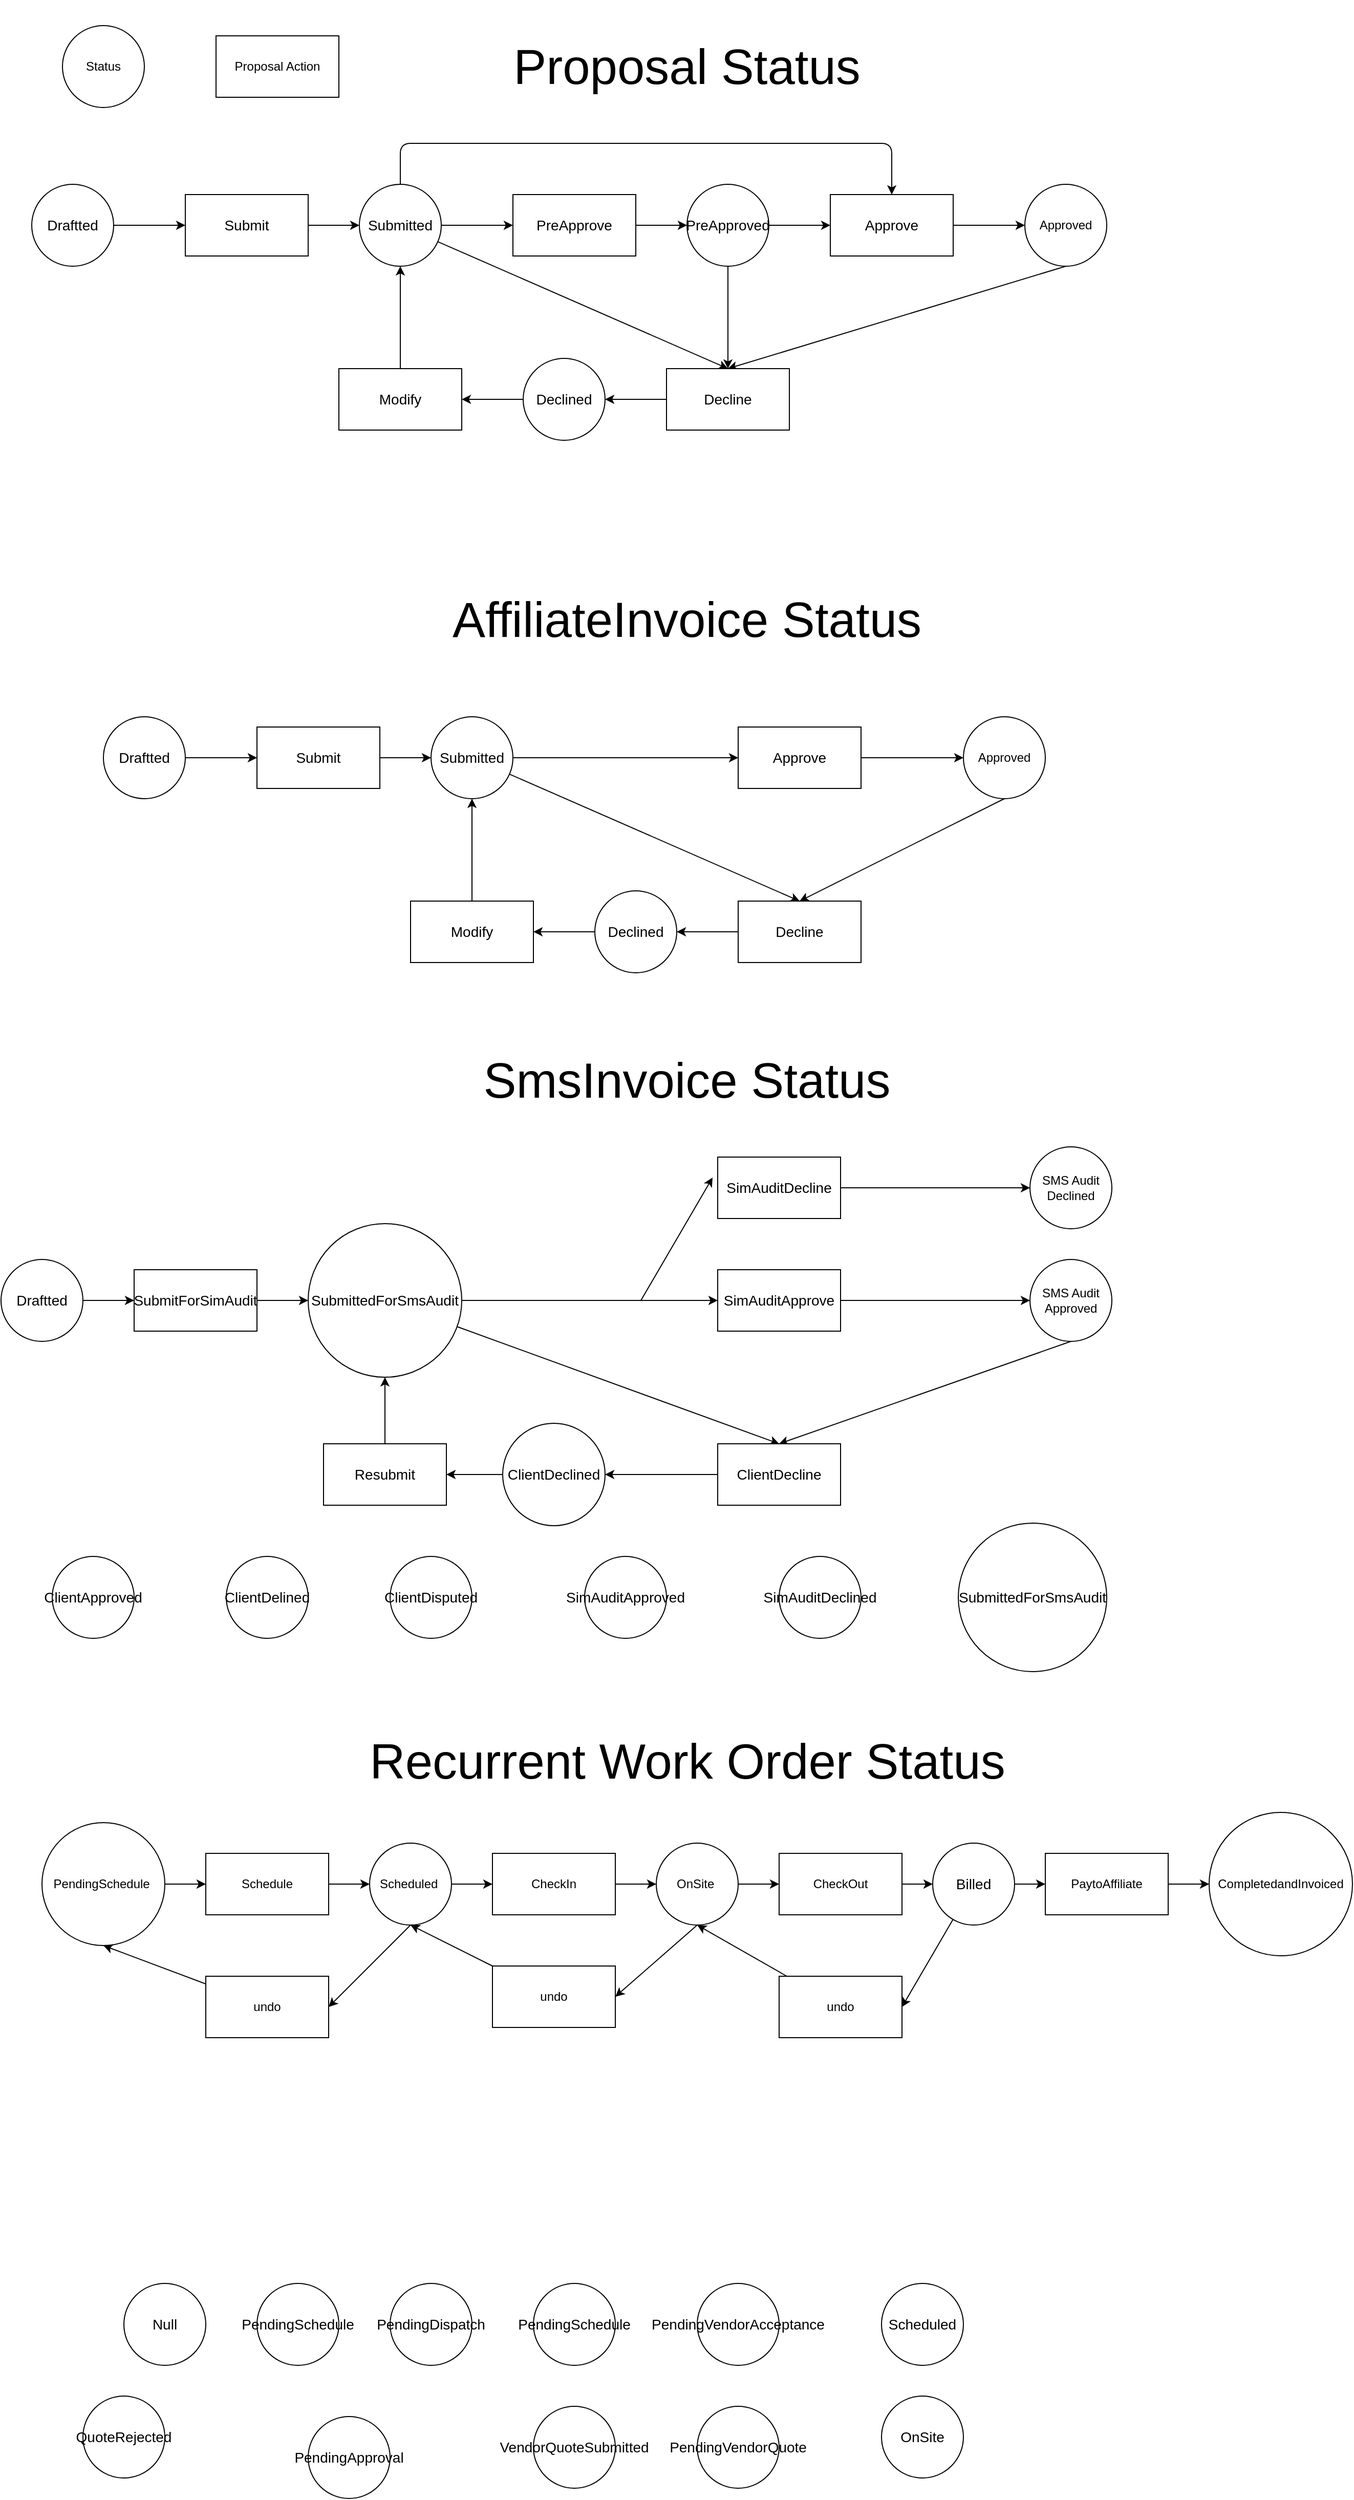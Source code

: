 <mxfile>
    <diagram id="3gBDNnQNLf6MVij4jYHM" name="Page-1">
        <mxGraphModel dx="1374" dy="790" grid="1" gridSize="10" guides="1" tooltips="1" connect="1" arrows="1" fold="1" page="1" pageScale="1" pageWidth="1100" pageHeight="850" math="0" shadow="0">
            <root>
                <mxCell id="0"/>
                <mxCell id="1" parent="0"/>
                <mxCell id="2" value="&lt;font style=&quot;font-size: 48px&quot;&gt;Proposal Status&lt;/font&gt;" style="text;html=1;strokeColor=none;fillColor=none;align=center;verticalAlign=middle;whiteSpace=wrap;rounded=0;" parent="1" vertex="1">
                    <mxGeometry x="470" y="40" width="400" height="130" as="geometry"/>
                </mxCell>
                <mxCell id="3" value="Status" style="ellipse;whiteSpace=wrap;html=1;aspect=fixed;" parent="1" vertex="1">
                    <mxGeometry x="60" y="65" width="80" height="80" as="geometry"/>
                </mxCell>
                <mxCell id="4" value="Proposal Action" style="rounded=0;whiteSpace=wrap;html=1;" parent="1" vertex="1">
                    <mxGeometry x="210" y="75" width="120" height="60" as="geometry"/>
                </mxCell>
                <mxCell id="18" style="edgeStyle=none;html=1;entryX=0;entryY=0.5;entryDx=0;entryDy=0;" parent="1" source="5" target="6" edge="1">
                    <mxGeometry relative="1" as="geometry"/>
                </mxCell>
                <mxCell id="5" value="&lt;font style=&quot;font-size: 14px&quot;&gt;Draftted&lt;/font&gt;" style="ellipse;whiteSpace=wrap;html=1;aspect=fixed;" parent="1" vertex="1">
                    <mxGeometry x="30" y="220" width="80" height="80" as="geometry"/>
                </mxCell>
                <mxCell id="19" style="edgeStyle=none;html=1;entryX=0;entryY=0.5;entryDx=0;entryDy=0;" parent="1" source="6" target="7" edge="1">
                    <mxGeometry relative="1" as="geometry"/>
                </mxCell>
                <mxCell id="6" value="&lt;font style=&quot;font-size: 14px&quot;&gt;Submit&lt;/font&gt;" style="rounded=0;whiteSpace=wrap;html=1;" parent="1" vertex="1">
                    <mxGeometry x="180" y="230" width="120" height="60" as="geometry"/>
                </mxCell>
                <mxCell id="23" style="edgeStyle=none;html=1;entryX=0;entryY=0.5;entryDx=0;entryDy=0;" parent="1" source="7" target="22" edge="1">
                    <mxGeometry relative="1" as="geometry">
                        <Array as="points"/>
                    </mxGeometry>
                </mxCell>
                <mxCell id="30" style="edgeStyle=none;html=1;entryX=0.5;entryY=0;entryDx=0;entryDy=0;" parent="1" source="7" target="28" edge="1">
                    <mxGeometry relative="1" as="geometry"/>
                </mxCell>
                <mxCell id="39" style="edgeStyle=none;html=1;entryX=0.5;entryY=0;entryDx=0;entryDy=0;" parent="1" source="7" target="25" edge="1">
                    <mxGeometry relative="1" as="geometry">
                        <Array as="points">
                            <mxPoint x="390" y="180"/>
                            <mxPoint x="630" y="180"/>
                            <mxPoint x="870" y="180"/>
                        </Array>
                    </mxGeometry>
                </mxCell>
                <mxCell id="7" value="&lt;font style=&quot;font-size: 14px&quot;&gt;Submitted&lt;/font&gt;" style="ellipse;whiteSpace=wrap;html=1;aspect=fixed;" parent="1" vertex="1">
                    <mxGeometry x="350" y="220" width="80" height="80" as="geometry"/>
                </mxCell>
                <mxCell id="10" value="Approved" style="ellipse;whiteSpace=wrap;html=1;aspect=fixed;" parent="1" vertex="1">
                    <mxGeometry x="1000" y="220" width="80" height="80" as="geometry"/>
                </mxCell>
                <mxCell id="38" style="edgeStyle=none;html=1;entryX=1;entryY=0.5;entryDx=0;entryDy=0;" parent="1" source="15" target="36" edge="1">
                    <mxGeometry relative="1" as="geometry"/>
                </mxCell>
                <mxCell id="15" value="&lt;font style=&quot;font-size: 14px&quot;&gt;Declined&lt;/font&gt;" style="ellipse;whiteSpace=wrap;html=1;aspect=fixed;" parent="1" vertex="1">
                    <mxGeometry x="510" y="390" width="80" height="80" as="geometry"/>
                </mxCell>
                <mxCell id="26" style="edgeStyle=none;html=1;entryX=0;entryY=0.5;entryDx=0;entryDy=0;" parent="1" source="17" target="25" edge="1">
                    <mxGeometry relative="1" as="geometry"/>
                </mxCell>
                <mxCell id="32" style="edgeStyle=none;html=1;entryX=0.5;entryY=0;entryDx=0;entryDy=0;" parent="1" source="17" target="28" edge="1">
                    <mxGeometry relative="1" as="geometry"/>
                </mxCell>
                <mxCell id="17" value="&lt;font style=&quot;font-size: 14px&quot;&gt;PreApproved&lt;/font&gt;" style="ellipse;whiteSpace=wrap;html=1;aspect=fixed;" parent="1" vertex="1">
                    <mxGeometry x="670" y="220" width="80" height="80" as="geometry"/>
                </mxCell>
                <mxCell id="24" style="edgeStyle=none;html=1;entryX=0;entryY=0.5;entryDx=0;entryDy=0;" parent="1" source="22" target="17" edge="1">
                    <mxGeometry relative="1" as="geometry">
                        <mxPoint x="690" y="140" as="targetPoint"/>
                    </mxGeometry>
                </mxCell>
                <mxCell id="22" value="&lt;font style=&quot;font-size: 14px&quot;&gt;PreApprove&lt;/font&gt;" style="rounded=0;whiteSpace=wrap;html=1;" parent="1" vertex="1">
                    <mxGeometry x="500" y="230" width="120" height="60" as="geometry"/>
                </mxCell>
                <mxCell id="27" style="edgeStyle=none;html=1;entryX=0;entryY=0.5;entryDx=0;entryDy=0;" parent="1" source="25" target="10" edge="1">
                    <mxGeometry relative="1" as="geometry"/>
                </mxCell>
                <mxCell id="33" style="edgeStyle=none;html=1;entryX=0.5;entryY=0;entryDx=0;entryDy=0;exitX=0.5;exitY=1;exitDx=0;exitDy=0;" parent="1" source="10" target="28" edge="1">
                    <mxGeometry relative="1" as="geometry"/>
                </mxCell>
                <mxCell id="25" value="&lt;font style=&quot;font-size: 14px&quot;&gt;Approve&lt;/font&gt;" style="rounded=0;whiteSpace=wrap;html=1;" parent="1" vertex="1">
                    <mxGeometry x="810" y="230" width="120" height="60" as="geometry"/>
                </mxCell>
                <mxCell id="31" style="edgeStyle=none;html=1;" parent="1" source="28" target="15" edge="1">
                    <mxGeometry relative="1" as="geometry"/>
                </mxCell>
                <mxCell id="28" value="&lt;font style=&quot;font-size: 14px&quot;&gt;Decline&lt;br&gt;&lt;/font&gt;" style="rounded=0;whiteSpace=wrap;html=1;" parent="1" vertex="1">
                    <mxGeometry x="650" y="400" width="120" height="60" as="geometry"/>
                </mxCell>
                <mxCell id="37" style="edgeStyle=none;html=1;entryX=0.5;entryY=1;entryDx=0;entryDy=0;" parent="1" source="36" target="7" edge="1">
                    <mxGeometry relative="1" as="geometry"/>
                </mxCell>
                <mxCell id="36" value="&lt;font style=&quot;font-size: 14px&quot;&gt;Modify&lt;/font&gt;" style="rounded=0;whiteSpace=wrap;html=1;" parent="1" vertex="1">
                    <mxGeometry x="330" y="400" width="120" height="60" as="geometry"/>
                </mxCell>
                <mxCell id="40" style="edgeStyle=none;html=1;entryX=0;entryY=0.5;entryDx=0;entryDy=0;" parent="1" source="41" target="43" edge="1">
                    <mxGeometry relative="1" as="geometry"/>
                </mxCell>
                <mxCell id="41" value="&lt;font style=&quot;font-size: 14px&quot;&gt;Draftted&lt;/font&gt;" style="ellipse;whiteSpace=wrap;html=1;aspect=fixed;" parent="1" vertex="1">
                    <mxGeometry x="100" y="740" width="80" height="80" as="geometry"/>
                </mxCell>
                <mxCell id="42" style="edgeStyle=none;html=1;entryX=0;entryY=0.5;entryDx=0;entryDy=0;" parent="1" source="43" target="47" edge="1">
                    <mxGeometry relative="1" as="geometry"/>
                </mxCell>
                <mxCell id="43" value="&lt;font style=&quot;font-size: 14px&quot;&gt;Submit&lt;/font&gt;" style="rounded=0;whiteSpace=wrap;html=1;" parent="1" vertex="1">
                    <mxGeometry x="250" y="750" width="120" height="60" as="geometry"/>
                </mxCell>
                <mxCell id="44" style="edgeStyle=none;html=1;entryX=0;entryY=0.5;entryDx=0;entryDy=0;" parent="1" source="47" target="58" edge="1">
                    <mxGeometry relative="1" as="geometry">
                        <Array as="points"/>
                        <mxPoint x="570" y="780" as="targetPoint"/>
                    </mxGeometry>
                </mxCell>
                <mxCell id="45" style="edgeStyle=none;html=1;entryX=0.5;entryY=0;entryDx=0;entryDy=0;" parent="1" source="47" target="60" edge="1">
                    <mxGeometry relative="1" as="geometry"/>
                </mxCell>
                <mxCell id="47" value="&lt;font style=&quot;font-size: 14px&quot;&gt;Submitted&lt;/font&gt;" style="ellipse;whiteSpace=wrap;html=1;aspect=fixed;" parent="1" vertex="1">
                    <mxGeometry x="420" y="740" width="80" height="80" as="geometry"/>
                </mxCell>
                <mxCell id="48" value="Approved" style="ellipse;whiteSpace=wrap;html=1;aspect=fixed;" parent="1" vertex="1">
                    <mxGeometry x="940" y="740" width="80" height="80" as="geometry"/>
                </mxCell>
                <mxCell id="49" style="edgeStyle=none;html=1;entryX=1;entryY=0.5;entryDx=0;entryDy=0;" parent="1" source="50" target="62" edge="1">
                    <mxGeometry relative="1" as="geometry"/>
                </mxCell>
                <mxCell id="50" value="&lt;font style=&quot;font-size: 14px&quot;&gt;Declined&lt;/font&gt;" style="ellipse;whiteSpace=wrap;html=1;aspect=fixed;" parent="1" vertex="1">
                    <mxGeometry x="580" y="910" width="80" height="80" as="geometry"/>
                </mxCell>
                <mxCell id="56" style="edgeStyle=none;html=1;entryX=0;entryY=0.5;entryDx=0;entryDy=0;" parent="1" source="58" target="48" edge="1">
                    <mxGeometry relative="1" as="geometry"/>
                </mxCell>
                <mxCell id="57" style="edgeStyle=none;html=1;entryX=0.5;entryY=0;entryDx=0;entryDy=0;exitX=0.5;exitY=1;exitDx=0;exitDy=0;" parent="1" source="48" target="60" edge="1">
                    <mxGeometry relative="1" as="geometry"/>
                </mxCell>
                <mxCell id="58" value="&lt;font style=&quot;font-size: 14px&quot;&gt;Approve&lt;/font&gt;" style="rounded=0;whiteSpace=wrap;html=1;" parent="1" vertex="1">
                    <mxGeometry x="720" y="750" width="120" height="60" as="geometry"/>
                </mxCell>
                <mxCell id="59" style="edgeStyle=none;html=1;" parent="1" source="60" target="50" edge="1">
                    <mxGeometry relative="1" as="geometry"/>
                </mxCell>
                <mxCell id="60" value="&lt;font style=&quot;font-size: 14px&quot;&gt;Decline&lt;br&gt;&lt;/font&gt;" style="rounded=0;whiteSpace=wrap;html=1;" parent="1" vertex="1">
                    <mxGeometry x="720" y="920" width="120" height="60" as="geometry"/>
                </mxCell>
                <mxCell id="61" style="edgeStyle=none;html=1;entryX=0.5;entryY=1;entryDx=0;entryDy=0;" parent="1" source="62" target="47" edge="1">
                    <mxGeometry relative="1" as="geometry"/>
                </mxCell>
                <mxCell id="62" value="&lt;font style=&quot;font-size: 14px&quot;&gt;Modify&lt;/font&gt;" style="rounded=0;whiteSpace=wrap;html=1;" parent="1" vertex="1">
                    <mxGeometry x="400" y="920" width="120" height="60" as="geometry"/>
                </mxCell>
                <mxCell id="63" value="&lt;font style=&quot;font-size: 48px&quot;&gt;AffiliateInvoice Status&lt;/font&gt;" style="text;html=1;strokeColor=none;fillColor=none;align=center;verticalAlign=middle;whiteSpace=wrap;rounded=0;" parent="1" vertex="1">
                    <mxGeometry x="410" y="580" width="520" height="130" as="geometry"/>
                </mxCell>
                <mxCell id="64" style="edgeStyle=none;html=1;entryX=0;entryY=0.5;entryDx=0;entryDy=0;" parent="1" source="65" target="67" edge="1">
                    <mxGeometry relative="1" as="geometry"/>
                </mxCell>
                <mxCell id="65" value="&lt;font style=&quot;font-size: 14px&quot;&gt;Draftted&lt;/font&gt;" style="ellipse;whiteSpace=wrap;html=1;aspect=fixed;" parent="1" vertex="1">
                    <mxGeometry y="1270" width="80" height="80" as="geometry"/>
                </mxCell>
                <mxCell id="66" style="edgeStyle=none;html=1;entryX=0;entryY=0.5;entryDx=0;entryDy=0;" parent="1" source="67" target="71" edge="1">
                    <mxGeometry relative="1" as="geometry"/>
                </mxCell>
                <mxCell id="67" value="&lt;font style=&quot;font-size: 14px&quot;&gt;SubmitForSimAudit&lt;/font&gt;" style="rounded=0;whiteSpace=wrap;html=1;" parent="1" vertex="1">
                    <mxGeometry x="130" y="1280" width="120" height="60" as="geometry"/>
                </mxCell>
                <mxCell id="68" style="edgeStyle=none;html=1;entryX=0;entryY=0.5;entryDx=0;entryDy=0;" parent="1" source="71" target="82" edge="1">
                    <mxGeometry relative="1" as="geometry">
                        <Array as="points"/>
                        <mxPoint x="505" y="1310" as="targetPoint"/>
                    </mxGeometry>
                </mxCell>
                <mxCell id="69" style="edgeStyle=none;html=1;entryX=0.5;entryY=0;entryDx=0;entryDy=0;" parent="1" source="71" target="84" edge="1">
                    <mxGeometry relative="1" as="geometry"/>
                </mxCell>
                <mxCell id="71" value="&lt;span style=&quot;font-size: 14px&quot;&gt;SubmittedForSmsAudit&lt;/span&gt;" style="ellipse;whiteSpace=wrap;html=1;aspect=fixed;" parent="1" vertex="1">
                    <mxGeometry x="300" y="1235" width="150" height="150" as="geometry"/>
                </mxCell>
                <mxCell id="72" value="SMS Audit Approved" style="ellipse;whiteSpace=wrap;html=1;aspect=fixed;" parent="1" vertex="1">
                    <mxGeometry x="1005" y="1270" width="80" height="80" as="geometry"/>
                </mxCell>
                <mxCell id="73" style="edgeStyle=none;html=1;entryX=1;entryY=0.5;entryDx=0;entryDy=0;" parent="1" source="74" target="86" edge="1">
                    <mxGeometry relative="1" as="geometry"/>
                </mxCell>
                <mxCell id="74" value="&lt;font style=&quot;font-size: 14px&quot;&gt;ClientDeclined&lt;/font&gt;" style="ellipse;whiteSpace=wrap;html=1;aspect=fixed;" parent="1" vertex="1">
                    <mxGeometry x="490" y="1430" width="100" height="100" as="geometry"/>
                </mxCell>
                <mxCell id="78" style="edgeStyle=none;html=1;entryX=0;entryY=0.5;entryDx=0;entryDy=0;" parent="1" edge="1">
                    <mxGeometry relative="1" as="geometry">
                        <mxPoint x="695" y="1190" as="targetPoint"/>
                        <mxPoint x="625" y="1310" as="sourcePoint"/>
                    </mxGeometry>
                </mxCell>
                <mxCell id="80" style="edgeStyle=none;html=1;entryX=0;entryY=0.5;entryDx=0;entryDy=0;" parent="1" source="82" target="72" edge="1">
                    <mxGeometry relative="1" as="geometry"/>
                </mxCell>
                <mxCell id="81" style="edgeStyle=none;html=1;entryX=0.5;entryY=0;entryDx=0;entryDy=0;exitX=0.5;exitY=1;exitDx=0;exitDy=0;" parent="1" source="72" target="84" edge="1">
                    <mxGeometry relative="1" as="geometry"/>
                </mxCell>
                <mxCell id="82" value="&lt;font style=&quot;font-size: 14px&quot;&gt;SimAuditApprove&lt;/font&gt;" style="rounded=0;whiteSpace=wrap;html=1;" parent="1" vertex="1">
                    <mxGeometry x="700" y="1280" width="120" height="60" as="geometry"/>
                </mxCell>
                <mxCell id="83" style="edgeStyle=none;html=1;" parent="1" source="84" target="74" edge="1">
                    <mxGeometry relative="1" as="geometry"/>
                </mxCell>
                <mxCell id="84" value="&lt;font style=&quot;font-size: 14px&quot;&gt;ClientDecline&lt;br&gt;&lt;/font&gt;" style="rounded=0;whiteSpace=wrap;html=1;" parent="1" vertex="1">
                    <mxGeometry x="700" y="1450" width="120" height="60" as="geometry"/>
                </mxCell>
                <mxCell id="85" style="edgeStyle=none;html=1;entryX=0.5;entryY=1;entryDx=0;entryDy=0;" parent="1" source="86" target="71" edge="1">
                    <mxGeometry relative="1" as="geometry"/>
                </mxCell>
                <mxCell id="86" value="&lt;font style=&quot;font-size: 14px&quot;&gt;Resubmit&lt;br&gt;&lt;/font&gt;" style="rounded=0;whiteSpace=wrap;html=1;" parent="1" vertex="1">
                    <mxGeometry x="315" y="1450" width="120" height="60" as="geometry"/>
                </mxCell>
                <mxCell id="87" value="&lt;font style=&quot;font-size: 48px&quot;&gt;SmsInvoice Status&lt;/font&gt;" style="text;html=1;strokeColor=none;fillColor=none;align=center;verticalAlign=middle;whiteSpace=wrap;rounded=0;" parent="1" vertex="1">
                    <mxGeometry x="470" y="1030" width="400" height="130" as="geometry"/>
                </mxCell>
                <mxCell id="88" value="&lt;font style=&quot;font-size: 14px&quot;&gt;SimAuditDeclined&lt;/font&gt;" style="ellipse;whiteSpace=wrap;html=1;aspect=fixed;" parent="1" vertex="1">
                    <mxGeometry x="760" y="1560" width="80" height="80" as="geometry"/>
                </mxCell>
                <mxCell id="89" value="&lt;span style=&quot;font-size: 14px&quot;&gt;SimAuditApproved&lt;br&gt;&lt;/span&gt;" style="ellipse;whiteSpace=wrap;html=1;aspect=fixed;" parent="1" vertex="1">
                    <mxGeometry x="570" y="1560" width="80" height="80" as="geometry"/>
                </mxCell>
                <mxCell id="90" value="&lt;font style=&quot;font-size: 14px&quot;&gt;ClientDisputed&lt;/font&gt;" style="ellipse;whiteSpace=wrap;html=1;aspect=fixed;" parent="1" vertex="1">
                    <mxGeometry x="380" y="1560" width="80" height="80" as="geometry"/>
                </mxCell>
                <mxCell id="91" value="&lt;font style=&quot;font-size: 14px&quot;&gt;ClientDelined&lt;/font&gt;" style="ellipse;whiteSpace=wrap;html=1;aspect=fixed;" parent="1" vertex="1">
                    <mxGeometry x="220" y="1560" width="80" height="80" as="geometry"/>
                </mxCell>
                <mxCell id="92" value="&lt;font style=&quot;font-size: 14px&quot;&gt;ClientApproved&lt;br&gt;&lt;/font&gt;" style="ellipse;whiteSpace=wrap;html=1;aspect=fixed;" parent="1" vertex="1">
                    <mxGeometry x="50" y="1560" width="80" height="80" as="geometry"/>
                </mxCell>
                <mxCell id="93" value="&lt;span style=&quot;font-size: 14px&quot;&gt;SubmittedForSmsAudit&lt;/span&gt;" style="ellipse;whiteSpace=wrap;html=1;aspect=fixed;" parent="1" vertex="1">
                    <mxGeometry x="935" y="1527.5" width="145" height="145" as="geometry"/>
                </mxCell>
                <mxCell id="96" style="edgeStyle=none;html=1;entryX=0;entryY=0.5;entryDx=0;entryDy=0;" parent="1" source="94" target="95" edge="1">
                    <mxGeometry relative="1" as="geometry"/>
                </mxCell>
                <mxCell id="94" value="&lt;font style=&quot;font-size: 14px&quot;&gt;SimAuditDecline&lt;br&gt;&lt;/font&gt;" style="rounded=0;whiteSpace=wrap;html=1;" parent="1" vertex="1">
                    <mxGeometry x="700" y="1170" width="120" height="60" as="geometry"/>
                </mxCell>
                <mxCell id="95" value="SMS Audit Declined" style="ellipse;whiteSpace=wrap;html=1;aspect=fixed;" parent="1" vertex="1">
                    <mxGeometry x="1005" y="1160" width="80" height="80" as="geometry"/>
                </mxCell>
                <mxCell id="97" style="edgeStyle=none;html=1;entryX=0;entryY=0.5;entryDx=0;entryDy=0;" parent="1" source="98" target="100" edge="1">
                    <mxGeometry relative="1" as="geometry"/>
                </mxCell>
                <mxCell id="98" value="PendingSchedule&amp;nbsp;" style="ellipse;whiteSpace=wrap;html=1;aspect=fixed;" parent="1" vertex="1">
                    <mxGeometry x="40" y="1820" width="120" height="120" as="geometry"/>
                </mxCell>
                <mxCell id="99" style="edgeStyle=none;html=1;entryX=0;entryY=0.5;entryDx=0;entryDy=0;" parent="1" source="100" target="103" edge="1">
                    <mxGeometry relative="1" as="geometry"/>
                </mxCell>
                <mxCell id="100" value="Schedule" style="rounded=0;whiteSpace=wrap;html=1;" parent="1" vertex="1">
                    <mxGeometry x="200" y="1850" width="120" height="60" as="geometry"/>
                </mxCell>
                <mxCell id="101" style="edgeStyle=none;html=1;entryX=0;entryY=0.5;entryDx=0;entryDy=0;" parent="1" source="103" target="109" edge="1">
                    <mxGeometry relative="1" as="geometry">
                        <Array as="points"/>
                        <mxPoint x="550" y="1880" as="targetPoint"/>
                    </mxGeometry>
                </mxCell>
                <mxCell id="137" style="edgeStyle=none;html=1;entryX=1;entryY=0.5;entryDx=0;entryDy=0;exitX=0.5;exitY=1;exitDx=0;exitDy=0;" edge="1" parent="1" source="103" target="136">
                    <mxGeometry relative="1" as="geometry"/>
                </mxCell>
                <mxCell id="103" value="Scheduled&amp;nbsp;" style="ellipse;whiteSpace=wrap;html=1;aspect=fixed;" parent="1" vertex="1">
                    <mxGeometry x="360" y="1840" width="80" height="80" as="geometry"/>
                </mxCell>
                <mxCell id="127" style="edgeStyle=none;html=1;entryX=0;entryY=0.5;entryDx=0;entryDy=0;" edge="1" parent="1" source="104" target="111">
                    <mxGeometry relative="1" as="geometry"/>
                </mxCell>
                <mxCell id="140" style="edgeStyle=none;html=1;entryX=1;entryY=0.5;entryDx=0;entryDy=0;exitX=0.5;exitY=1;exitDx=0;exitDy=0;" edge="1" parent="1" source="104" target="139">
                    <mxGeometry relative="1" as="geometry">
                        <mxPoint x="601" y="1999" as="targetPoint"/>
                    </mxGeometry>
                </mxCell>
                <mxCell id="104" value="OnSite&amp;nbsp;" style="ellipse;whiteSpace=wrap;html=1;aspect=fixed;" parent="1" vertex="1">
                    <mxGeometry x="640" y="1840" width="80" height="80" as="geometry"/>
                </mxCell>
                <mxCell id="130" style="edgeStyle=none;html=1;entryX=0;entryY=0.5;entryDx=0;entryDy=0;" edge="1" parent="1" source="106" target="128">
                    <mxGeometry relative="1" as="geometry"/>
                </mxCell>
                <mxCell id="143" style="edgeStyle=none;html=1;entryX=1;entryY=0.5;entryDx=0;entryDy=0;" edge="1" parent="1" source="106" target="142">
                    <mxGeometry relative="1" as="geometry"/>
                </mxCell>
                <mxCell id="106" value="&lt;span style=&quot;font-size: 14px&quot;&gt;Billed&lt;/span&gt;" style="ellipse;whiteSpace=wrap;html=1;aspect=fixed;" parent="1" vertex="1">
                    <mxGeometry x="910" y="1840" width="80" height="80" as="geometry"/>
                </mxCell>
                <mxCell id="107" style="edgeStyle=none;html=1;entryX=0;entryY=0.5;entryDx=0;entryDy=0;" parent="1" source="109" target="104" edge="1">
                    <mxGeometry relative="1" as="geometry"/>
                </mxCell>
                <mxCell id="109" value="CheckIn" style="rounded=0;whiteSpace=wrap;html=1;" parent="1" vertex="1">
                    <mxGeometry x="480" y="1850" width="120" height="60" as="geometry"/>
                </mxCell>
                <mxCell id="110" style="edgeStyle=none;html=1;" parent="1" source="111" target="106" edge="1">
                    <mxGeometry relative="1" as="geometry"/>
                </mxCell>
                <mxCell id="111" value="CheckOut" style="rounded=0;whiteSpace=wrap;html=1;" parent="1" vertex="1">
                    <mxGeometry x="760" y="1850" width="120" height="60" as="geometry"/>
                </mxCell>
                <mxCell id="114" value="&lt;font style=&quot;font-size: 48px&quot;&gt;Recurrent Work Order Status&lt;/font&gt;" style="text;html=1;strokeColor=none;fillColor=none;align=center;verticalAlign=middle;whiteSpace=wrap;rounded=0;" parent="1" vertex="1">
                    <mxGeometry x="322.5" y="1710" width="695" height="100" as="geometry"/>
                </mxCell>
                <mxCell id="115" value="&lt;font style=&quot;font-size: 14px&quot;&gt;Null&lt;/font&gt;" style="ellipse;whiteSpace=wrap;html=1;aspect=fixed;" parent="1" vertex="1">
                    <mxGeometry x="120" y="2270" width="80" height="80" as="geometry"/>
                </mxCell>
                <mxCell id="116" value="&lt;font style=&quot;font-size: 14px&quot;&gt;PendingSchedule&lt;/font&gt;" style="ellipse;whiteSpace=wrap;html=1;aspect=fixed;" parent="1" vertex="1">
                    <mxGeometry x="250" y="2270" width="80" height="80" as="geometry"/>
                </mxCell>
                <mxCell id="117" value="&lt;font style=&quot;font-size: 14px&quot;&gt;PendingDispatch&lt;/font&gt;" style="ellipse;whiteSpace=wrap;html=1;aspect=fixed;" parent="1" vertex="1">
                    <mxGeometry x="380" y="2270" width="80" height="80" as="geometry"/>
                </mxCell>
                <mxCell id="118" value="&lt;font style=&quot;font-size: 14px&quot;&gt;PendingSchedule&lt;/font&gt;" style="ellipse;whiteSpace=wrap;html=1;aspect=fixed;" parent="1" vertex="1">
                    <mxGeometry x="520" y="2270" width="80" height="80" as="geometry"/>
                </mxCell>
                <mxCell id="119" value="&lt;font style=&quot;font-size: 14px&quot;&gt;PendingVendorAcceptance&lt;/font&gt;" style="ellipse;whiteSpace=wrap;html=1;aspect=fixed;" parent="1" vertex="1">
                    <mxGeometry x="680" y="2270" width="80" height="80" as="geometry"/>
                </mxCell>
                <mxCell id="120" value="&lt;font style=&quot;font-size: 14px&quot;&gt;Scheduled&lt;/font&gt;" style="ellipse;whiteSpace=wrap;html=1;aspect=fixed;" parent="1" vertex="1">
                    <mxGeometry x="860" y="2270" width="80" height="80" as="geometry"/>
                </mxCell>
                <mxCell id="121" value="&lt;font style=&quot;font-size: 14px&quot;&gt;OnSite&lt;/font&gt;" style="ellipse;whiteSpace=wrap;html=1;aspect=fixed;" parent="1" vertex="1">
                    <mxGeometry x="860" y="2380" width="80" height="80" as="geometry"/>
                </mxCell>
                <mxCell id="122" value="&lt;font style=&quot;font-size: 14px&quot;&gt;PendingVendorQuote&lt;/font&gt;" style="ellipse;whiteSpace=wrap;html=1;aspect=fixed;" parent="1" vertex="1">
                    <mxGeometry x="680" y="2390" width="80" height="80" as="geometry"/>
                </mxCell>
                <mxCell id="123" value="&lt;font style=&quot;font-size: 14px&quot;&gt;VendorQuoteSubmitted&lt;/font&gt;" style="ellipse;whiteSpace=wrap;html=1;aspect=fixed;" parent="1" vertex="1">
                    <mxGeometry x="520" y="2390" width="80" height="80" as="geometry"/>
                </mxCell>
                <mxCell id="124" value="&lt;font style=&quot;font-size: 14px&quot;&gt;PendingApproval&lt;/font&gt;" style="ellipse;whiteSpace=wrap;html=1;aspect=fixed;" parent="1" vertex="1">
                    <mxGeometry x="300" y="2400" width="80" height="80" as="geometry"/>
                </mxCell>
                <mxCell id="125" value="&lt;font style=&quot;font-size: 14px&quot;&gt;QuoteRejected&lt;/font&gt;" style="ellipse;whiteSpace=wrap;html=1;aspect=fixed;" parent="1" vertex="1">
                    <mxGeometry x="80" y="2380" width="80" height="80" as="geometry"/>
                </mxCell>
                <mxCell id="126" value="CompletedandInvoiced" style="ellipse;whiteSpace=wrap;html=1;aspect=fixed;" vertex="1" parent="1">
                    <mxGeometry x="1180" y="1810" width="140" height="140" as="geometry"/>
                </mxCell>
                <mxCell id="129" style="edgeStyle=none;html=1;entryX=0;entryY=0.5;entryDx=0;entryDy=0;" edge="1" parent="1" source="128" target="126">
                    <mxGeometry relative="1" as="geometry"/>
                </mxCell>
                <mxCell id="128" value="PaytoAffiliate" style="rounded=0;whiteSpace=wrap;html=1;" vertex="1" parent="1">
                    <mxGeometry x="1020" y="1850" width="120" height="60" as="geometry"/>
                </mxCell>
                <mxCell id="138" style="edgeStyle=none;html=1;entryX=0.5;entryY=1;entryDx=0;entryDy=0;" edge="1" parent="1" source="136" target="98">
                    <mxGeometry relative="1" as="geometry"/>
                </mxCell>
                <mxCell id="136" value="undo" style="rounded=0;whiteSpace=wrap;html=1;" vertex="1" parent="1">
                    <mxGeometry x="200" y="1970" width="120" height="60" as="geometry"/>
                </mxCell>
                <mxCell id="141" style="edgeStyle=none;html=1;entryX=0.5;entryY=1;entryDx=0;entryDy=0;" edge="1" parent="1" source="139" target="103">
                    <mxGeometry relative="1" as="geometry"/>
                </mxCell>
                <mxCell id="139" value="undo" style="rounded=0;whiteSpace=wrap;html=1;" vertex="1" parent="1">
                    <mxGeometry x="480" y="1960" width="120" height="60" as="geometry"/>
                </mxCell>
                <mxCell id="144" style="edgeStyle=none;html=1;entryX=0.5;entryY=1;entryDx=0;entryDy=0;" edge="1" parent="1" source="142" target="104">
                    <mxGeometry relative="1" as="geometry"/>
                </mxCell>
                <mxCell id="142" value="undo" style="rounded=0;whiteSpace=wrap;html=1;" vertex="1" parent="1">
                    <mxGeometry x="760" y="1970" width="120" height="60" as="geometry"/>
                </mxCell>
            </root>
        </mxGraphModel>
    </diagram>
</mxfile>